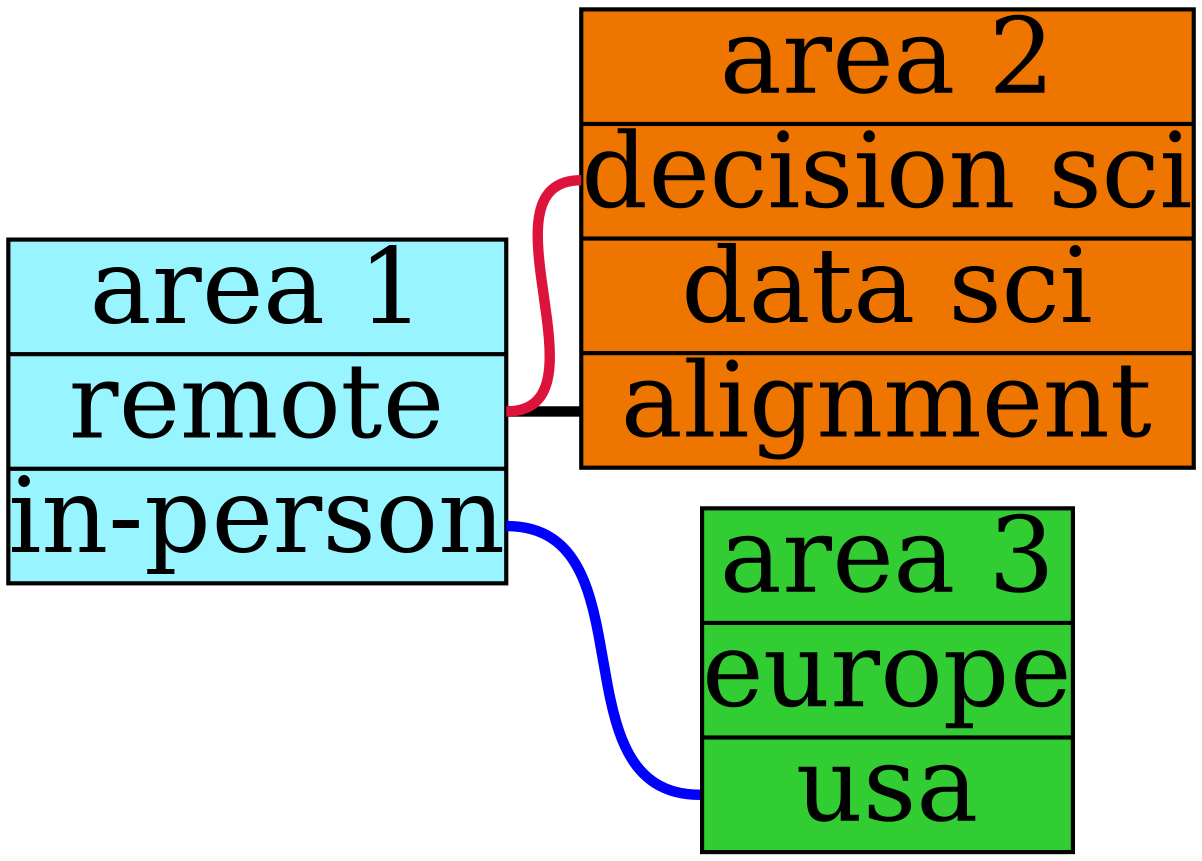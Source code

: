 graph G {

  rankdir = "LR"  
  node [ style = filled, fillcolor = coral, shape = record, margin = 0, penwidth = 2, fontsize=50 ]
  a [label="area 1 | <a1> remote | <a2> in-person", fillcolor=cadetblue1 ]
  b [label="area 2 | <b1> decision sci | <b2> data sci | <b3> alignment", fillcolor=darkorange2 ]
  c [label="area 3 | <c1> europe | <c2> usa", fillcolor= limegreen ]
  
  edge [ penwidth = 5, color = black ]
  a:<a1> -- b:<b3>
  edge [ color = crimson ]
  a:<a1> -- b:<b1>
  edge [ color = blue  ]
  a:<a2> -- c:<c2>
}
